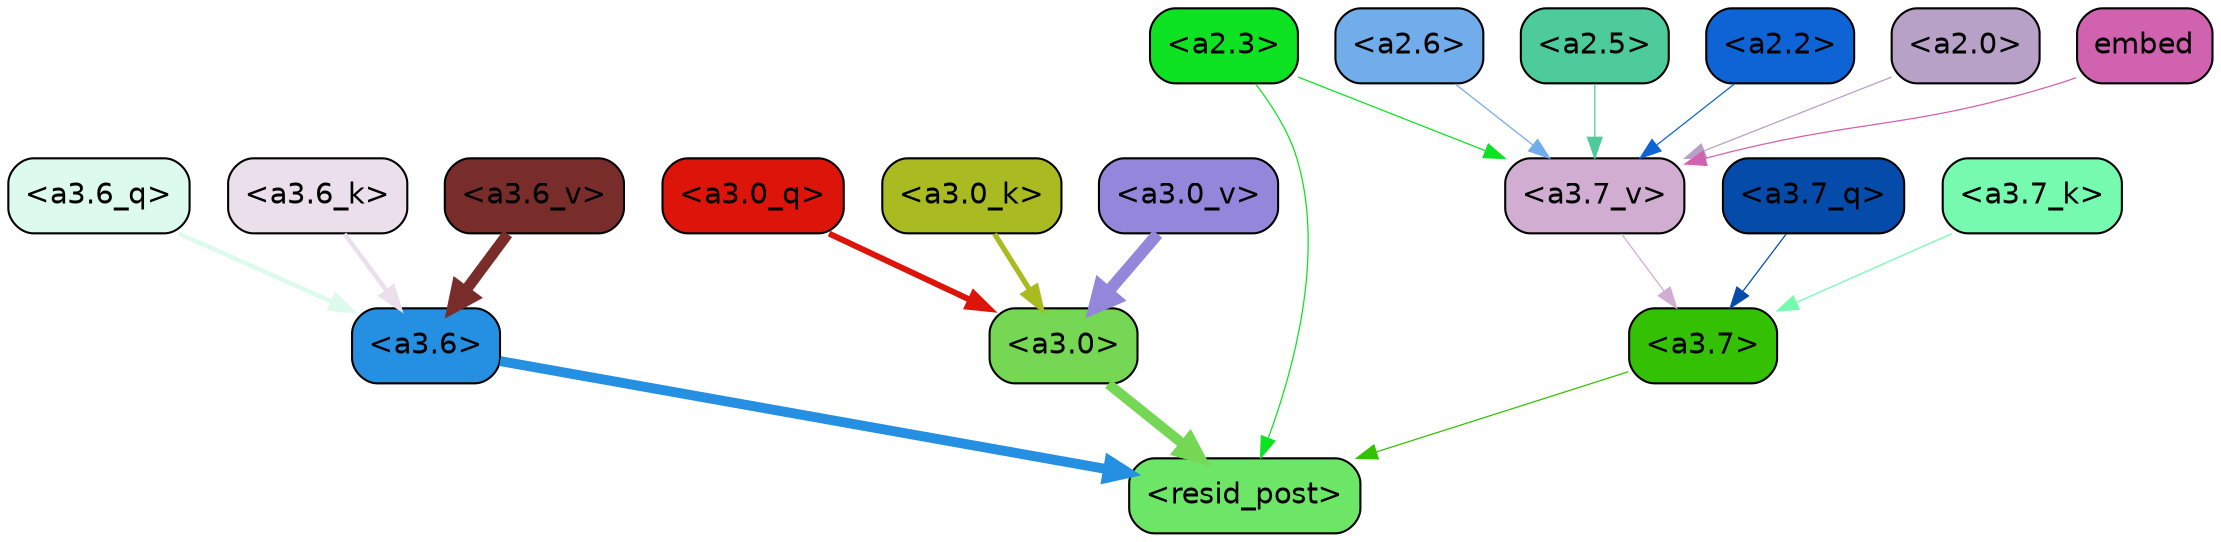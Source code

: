 strict digraph "" {
	graph [bgcolor=transparent,
		layout=dot,
		overlap=false,
		splines=true
	];
	"<a3.7>"	[color=black,
		fillcolor="#35c103",
		fontname=Helvetica,
		shape=box,
		style="filled, rounded"];
	"<resid_post>"	[color=black,
		fillcolor="#6de567",
		fontname=Helvetica,
		shape=box,
		style="filled, rounded"];
	"<a3.7>" -> "<resid_post>"	[color="#35c103",
		penwidth=0.6];
	"<a3.6>"	[color=black,
		fillcolor="#2590e2",
		fontname=Helvetica,
		shape=box,
		style="filled, rounded"];
	"<a3.6>" -> "<resid_post>"	[color="#2590e2",
		penwidth=4.746312499046326];
	"<a3.0>"	[color=black,
		fillcolor="#75d754",
		fontname=Helvetica,
		shape=box,
		style="filled, rounded"];
	"<a3.0>" -> "<resid_post>"	[color="#75d754",
		penwidth=4.896343111991882];
	"<a2.3>"	[color=black,
		fillcolor="#0de322",
		fontname=Helvetica,
		shape=box,
		style="filled, rounded"];
	"<a2.3>" -> "<resid_post>"	[color="#0de322",
		penwidth=0.6];
	"<a3.7_v>"	[color=black,
		fillcolor="#d1add1",
		fontname=Helvetica,
		shape=box,
		style="filled, rounded"];
	"<a2.3>" -> "<a3.7_v>"	[color="#0de322",
		penwidth=0.6];
	"<a3.7_q>"	[color=black,
		fillcolor="#044baa",
		fontname=Helvetica,
		shape=box,
		style="filled, rounded"];
	"<a3.7_q>" -> "<a3.7>"	[color="#044baa",
		penwidth=0.6];
	"<a3.6_q>"	[color=black,
		fillcolor="#dcfaed",
		fontname=Helvetica,
		shape=box,
		style="filled, rounded"];
	"<a3.6_q>" -> "<a3.6>"	[color="#dcfaed",
		penwidth=2.160832464694977];
	"<a3.0_q>"	[color=black,
		fillcolor="#dd1409",
		fontname=Helvetica,
		shape=box,
		style="filled, rounded"];
	"<a3.0_q>" -> "<a3.0>"	[color="#dd1409",
		penwidth=2.870753765106201];
	"<a3.7_k>"	[color=black,
		fillcolor="#75fab0",
		fontname=Helvetica,
		shape=box,
		style="filled, rounded"];
	"<a3.7_k>" -> "<a3.7>"	[color="#75fab0",
		penwidth=0.6];
	"<a3.6_k>"	[color=black,
		fillcolor="#ebdfeb",
		fontname=Helvetica,
		shape=box,
		style="filled, rounded"];
	"<a3.6_k>" -> "<a3.6>"	[color="#ebdfeb",
		penwidth=2.13908451795578];
	"<a3.0_k>"	[color=black,
		fillcolor="#a9bb20",
		fontname=Helvetica,
		shape=box,
		style="filled, rounded"];
	"<a3.0_k>" -> "<a3.0>"	[color="#a9bb20",
		penwidth=2.520303964614868];
	"<a3.7_v>" -> "<a3.7>"	[color="#d1add1",
		penwidth=0.6];
	"<a3.6_v>"	[color=black,
		fillcolor="#792d2b",
		fontname=Helvetica,
		shape=box,
		style="filled, rounded"];
	"<a3.6_v>" -> "<a3.6>"	[color="#792d2b",
		penwidth=5.297133803367615];
	"<a3.0_v>"	[color=black,
		fillcolor="#9386db",
		fontname=Helvetica,
		shape=box,
		style="filled, rounded"];
	"<a3.0_v>" -> "<a3.0>"	[color="#9386db",
		penwidth=5.680712580680847];
	"<a2.6>"	[color=black,
		fillcolor="#71aceb",
		fontname=Helvetica,
		shape=box,
		style="filled, rounded"];
	"<a2.6>" -> "<a3.7_v>"	[color="#71aceb",
		penwidth=0.6];
	"<a2.5>"	[color=black,
		fillcolor="#4ecb9a",
		fontname=Helvetica,
		shape=box,
		style="filled, rounded"];
	"<a2.5>" -> "<a3.7_v>"	[color="#4ecb9a",
		penwidth=0.6];
	"<a2.2>"	[color=black,
		fillcolor="#0e64d5",
		fontname=Helvetica,
		shape=box,
		style="filled, rounded"];
	"<a2.2>" -> "<a3.7_v>"	[color="#0e64d5",
		penwidth=0.6];
	"<a2.0>"	[color=black,
		fillcolor="#b7a1c7",
		fontname=Helvetica,
		shape=box,
		style="filled, rounded"];
	"<a2.0>" -> "<a3.7_v>"	[color="#b7a1c7",
		penwidth=0.6];
	embed	[color=black,
		fillcolor="#d162af",
		fontname=Helvetica,
		shape=box,
		style="filled, rounded"];
	embed -> "<a3.7_v>"	[color="#d162af",
		penwidth=0.6];
}
